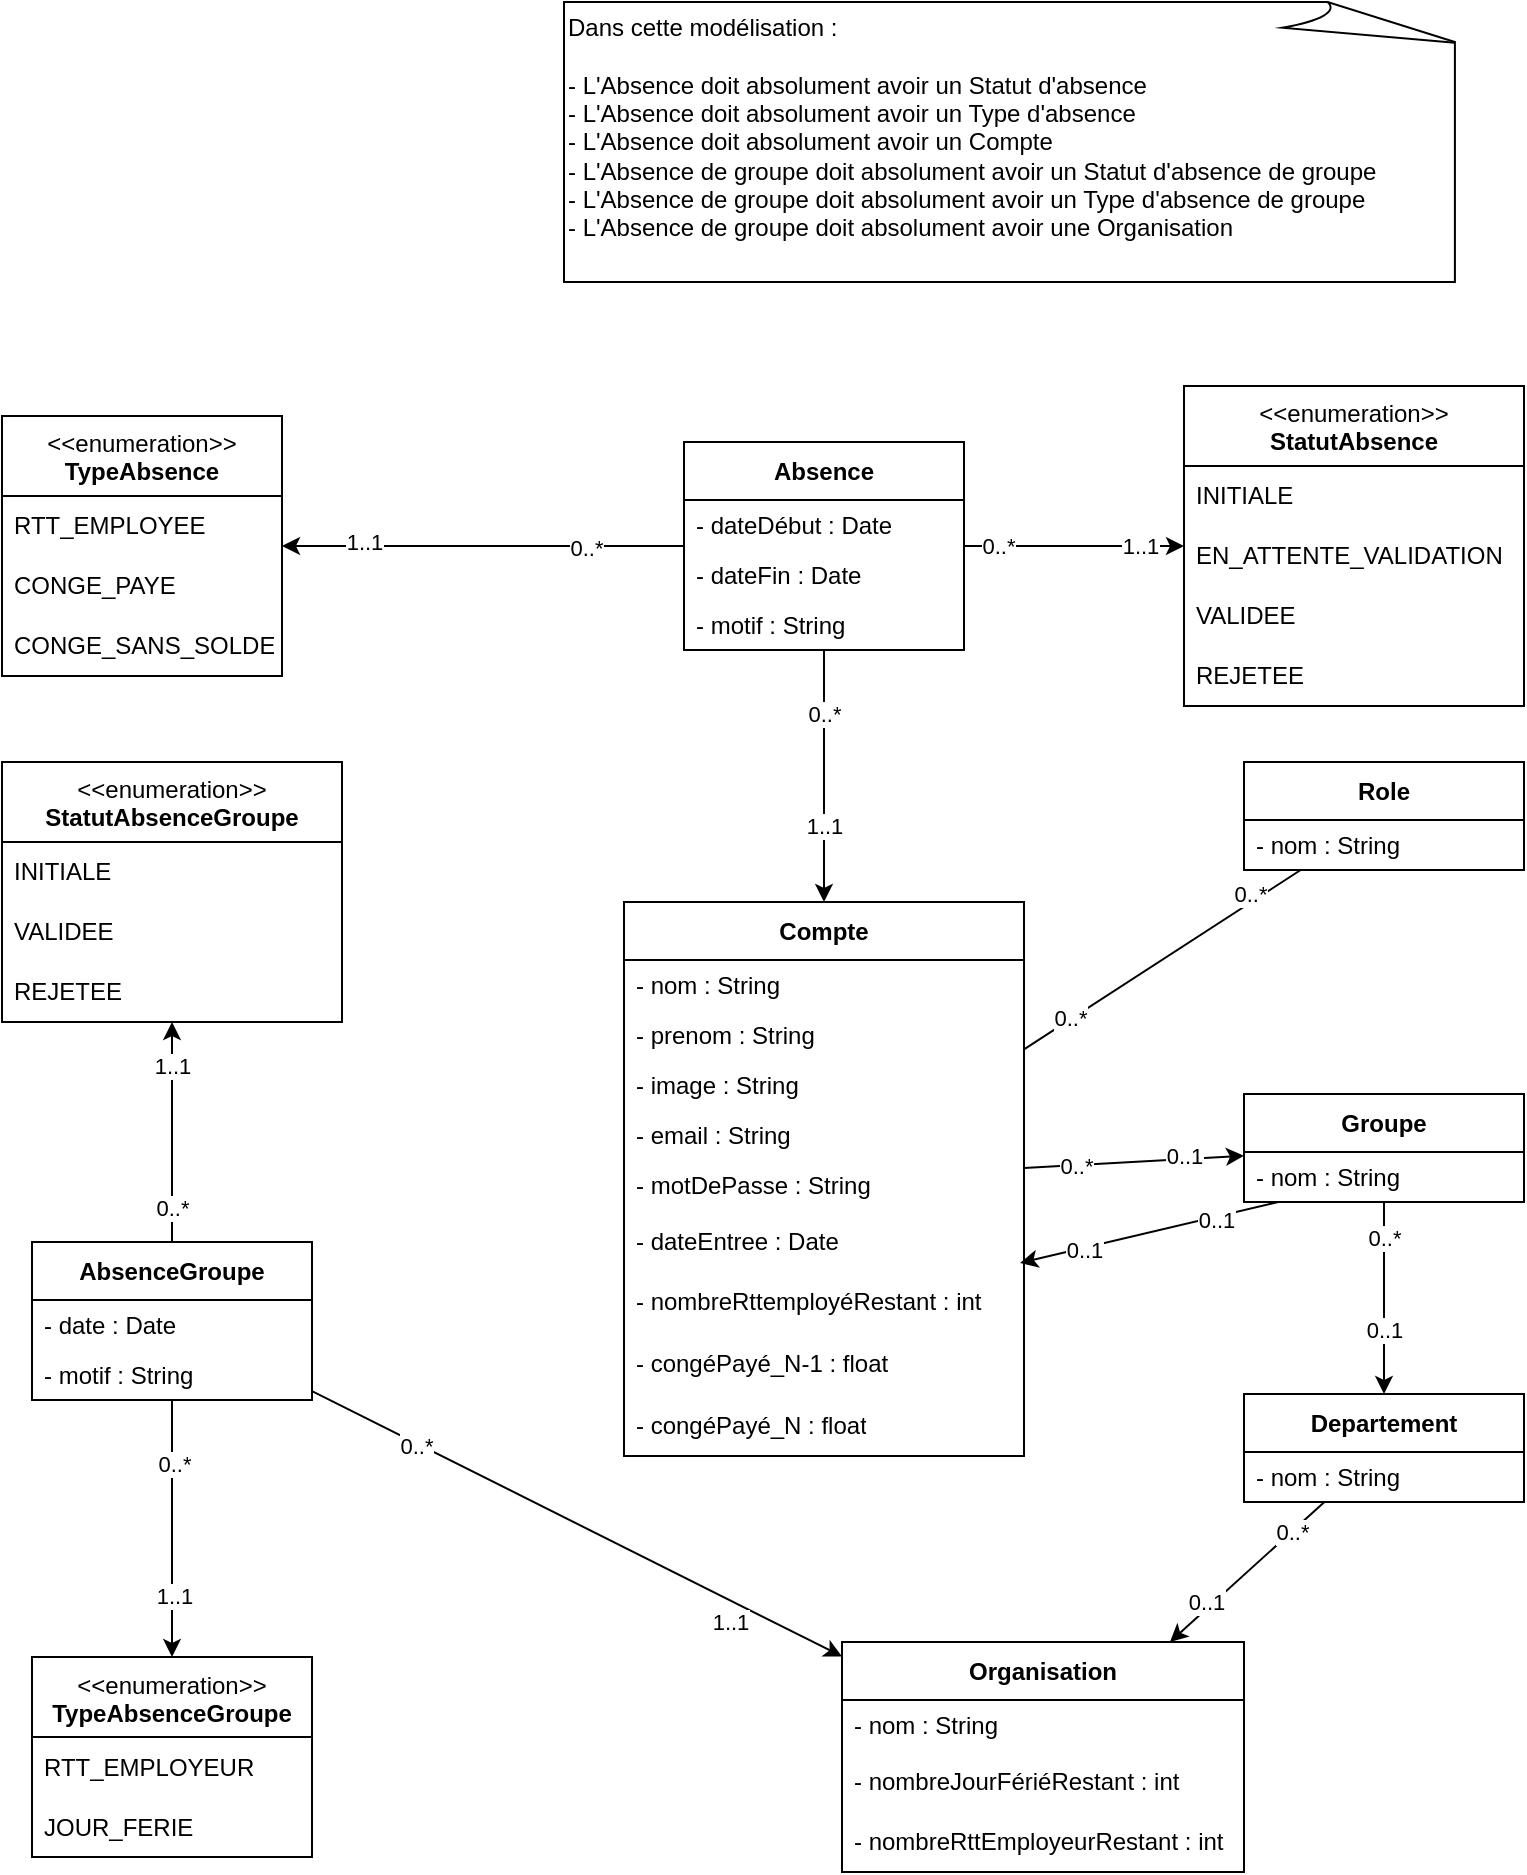 <mxfile version="24.0.4" type="device">
  <diagram name="Page-1" id="GdpQ8QCCqcLm-3y2WRk1">
    <mxGraphModel dx="1434" dy="844" grid="1" gridSize="10" guides="1" tooltips="1" connect="1" arrows="1" fold="1" page="1" pageScale="1" pageWidth="827" pageHeight="1169" math="0" shadow="0">
      <root>
        <mxCell id="0" />
        <mxCell id="1" parent="0" />
        <mxCell id="LfLRc4J-cQUVyY4kK2IP-9" style="rounded=0;orthogonalLoop=1;jettySize=auto;html=1;endArrow=none;endFill=0;" parent="1" source="LfLRc4J-cQUVyY4kK2IP-1" target="LfLRc4J-cQUVyY4kK2IP-6" edge="1">
          <mxGeometry relative="1" as="geometry" />
        </mxCell>
        <mxCell id="LfLRc4J-cQUVyY4kK2IP-13" value="0..*" style="edgeLabel;html=1;align=center;verticalAlign=middle;resizable=0;points=[];" parent="LfLRc4J-cQUVyY4kK2IP-9" vertex="1" connectable="0">
          <mxGeometry x="-0.669" y="1" relative="1" as="geometry">
            <mxPoint as="offset" />
          </mxGeometry>
        </mxCell>
        <mxCell id="LfLRc4J-cQUVyY4kK2IP-14" value="0..*" style="edgeLabel;html=1;align=center;verticalAlign=middle;resizable=0;points=[];" parent="LfLRc4J-cQUVyY4kK2IP-9" vertex="1" connectable="0">
          <mxGeometry x="0.719" y="1" relative="1" as="geometry">
            <mxPoint x="-5" as="offset" />
          </mxGeometry>
        </mxCell>
        <mxCell id="I-WAB1I7mNiSq00kfVB7-53" style="rounded=0;orthogonalLoop=1;jettySize=auto;html=1;endArrow=classic;endFill=1;" parent="1" source="4feSXHJZp7RiM_NK68ZN-1" target="I-WAB1I7mNiSq00kfVB7-45" edge="1">
          <mxGeometry relative="1" as="geometry" />
        </mxCell>
        <mxCell id="I-WAB1I7mNiSq00kfVB7-54" value="0..*" style="edgeLabel;html=1;align=center;verticalAlign=middle;resizable=0;points=[];" parent="I-WAB1I7mNiSq00kfVB7-53" vertex="1" connectable="0">
          <mxGeometry x="-0.577" relative="1" as="geometry">
            <mxPoint as="offset" />
          </mxGeometry>
        </mxCell>
        <mxCell id="I-WAB1I7mNiSq00kfVB7-55" value="0..1" style="edgeLabel;html=1;align=center;verticalAlign=middle;resizable=0;points=[];" parent="I-WAB1I7mNiSq00kfVB7-53" vertex="1" connectable="0">
          <mxGeometry x="0.647" relative="1" as="geometry">
            <mxPoint x="4" y="-8" as="offset" />
          </mxGeometry>
        </mxCell>
        <mxCell id="LfLRc4J-cQUVyY4kK2IP-1" value="Compte" style="swimlane;fontStyle=1;align=center;verticalAlign=middle;childLayout=stackLayout;horizontal=1;startSize=29;horizontalStack=0;resizeParent=1;resizeParentMax=0;resizeLast=0;collapsible=0;marginBottom=0;html=1;whiteSpace=wrap;" parent="1" vertex="1">
          <mxGeometry x="350" y="460" width="200" height="277" as="geometry" />
        </mxCell>
        <mxCell id="LfLRc4J-cQUVyY4kK2IP-3" value="- nom&amp;nbsp;: String" style="text;html=1;strokeColor=none;fillColor=none;align=left;verticalAlign=middle;spacingLeft=4;spacingRight=4;overflow=hidden;rotatable=0;points=[[0,0.5],[1,0.5]];portConstraint=eastwest;whiteSpace=wrap;" parent="LfLRc4J-cQUVyY4kK2IP-1" vertex="1">
          <mxGeometry y="29" width="200" height="25" as="geometry" />
        </mxCell>
        <mxCell id="LfLRc4J-cQUVyY4kK2IP-4" value="- prenom&amp;nbsp;: String" style="text;html=1;strokeColor=none;fillColor=none;align=left;verticalAlign=middle;spacingLeft=4;spacingRight=4;overflow=hidden;rotatable=0;points=[[0,0.5],[1,0.5]];portConstraint=eastwest;whiteSpace=wrap;" parent="LfLRc4J-cQUVyY4kK2IP-1" vertex="1">
          <mxGeometry y="54" width="200" height="25" as="geometry" />
        </mxCell>
        <mxCell id="I-WAB1I7mNiSq00kfVB7-18" value="- image : String" style="text;html=1;strokeColor=none;fillColor=none;align=left;verticalAlign=middle;spacingLeft=4;spacingRight=4;overflow=hidden;rotatable=0;points=[[0,0.5],[1,0.5]];portConstraint=eastwest;whiteSpace=wrap;" parent="LfLRc4J-cQUVyY4kK2IP-1" vertex="1">
          <mxGeometry y="79" width="200" height="25" as="geometry" />
        </mxCell>
        <mxCell id="I-WAB1I7mNiSq00kfVB7-19" value="- email : String" style="text;html=1;strokeColor=none;fillColor=none;align=left;verticalAlign=middle;spacingLeft=4;spacingRight=4;overflow=hidden;rotatable=0;points=[[0,0.5],[1,0.5]];portConstraint=eastwest;whiteSpace=wrap;" parent="LfLRc4J-cQUVyY4kK2IP-1" vertex="1">
          <mxGeometry y="104" width="200" height="25" as="geometry" />
        </mxCell>
        <mxCell id="I-WAB1I7mNiSq00kfVB7-20" value="- motDePasse : String" style="text;html=1;strokeColor=none;fillColor=none;align=left;verticalAlign=middle;spacingLeft=4;spacingRight=4;overflow=hidden;rotatable=0;points=[[0,0.5],[1,0.5]];portConstraint=eastwest;whiteSpace=wrap;" parent="LfLRc4J-cQUVyY4kK2IP-1" vertex="1">
          <mxGeometry y="129" width="200" height="25" as="geometry" />
        </mxCell>
        <mxCell id="4feSXHJZp7RiM_NK68ZN-11" value="- dateEntree : Date" style="text;html=1;strokeColor=none;fillColor=none;align=left;verticalAlign=middle;spacingLeft=4;spacingRight=4;overflow=hidden;rotatable=0;points=[[0,0.5],[1,0.5]];portConstraint=eastwest;whiteSpace=wrap;" parent="LfLRc4J-cQUVyY4kK2IP-1" vertex="1">
          <mxGeometry y="154" width="200" height="31" as="geometry" />
        </mxCell>
        <mxCell id="I-WAB1I7mNiSq00kfVB7-61" value="- nombreRttemployéRestant : int" style="text;html=1;strokeColor=none;fillColor=none;align=left;verticalAlign=middle;spacingLeft=4;spacingRight=4;overflow=hidden;rotatable=0;points=[[0,0.5],[1,0.5]];portConstraint=eastwest;whiteSpace=wrap;" parent="LfLRc4J-cQUVyY4kK2IP-1" vertex="1">
          <mxGeometry y="185" width="200" height="30" as="geometry" />
        </mxCell>
        <mxCell id="I-WAB1I7mNiSq00kfVB7-60" value="- congéPayé_N-1 : float" style="text;html=1;strokeColor=none;fillColor=none;align=left;verticalAlign=middle;spacingLeft=4;spacingRight=4;overflow=hidden;rotatable=0;points=[[0,0.5],[1,0.5]];portConstraint=eastwest;whiteSpace=wrap;" parent="LfLRc4J-cQUVyY4kK2IP-1" vertex="1">
          <mxGeometry y="215" width="200" height="31" as="geometry" />
        </mxCell>
        <mxCell id="DVMsb-vm6rQO4qN8ICwJ-1" value="- congéPayé_N : float" style="text;html=1;strokeColor=none;fillColor=none;align=left;verticalAlign=middle;spacingLeft=4;spacingRight=4;overflow=hidden;rotatable=0;points=[[0,0.5],[1,0.5]];portConstraint=eastwest;whiteSpace=wrap;" vertex="1" parent="LfLRc4J-cQUVyY4kK2IP-1">
          <mxGeometry y="246" width="200" height="31" as="geometry" />
        </mxCell>
        <mxCell id="LfLRc4J-cQUVyY4kK2IP-6" value="Role" style="swimlane;fontStyle=1;align=center;verticalAlign=middle;childLayout=stackLayout;horizontal=1;startSize=29;horizontalStack=0;resizeParent=1;resizeParentMax=0;resizeLast=0;collapsible=0;marginBottom=0;html=1;whiteSpace=wrap;" parent="1" vertex="1">
          <mxGeometry x="660" y="390" width="140" height="54" as="geometry" />
        </mxCell>
        <mxCell id="LfLRc4J-cQUVyY4kK2IP-7" value="- nom&amp;nbsp;: String" style="text;html=1;strokeColor=none;fillColor=none;align=left;verticalAlign=middle;spacingLeft=4;spacingRight=4;overflow=hidden;rotatable=0;points=[[0,0.5],[1,0.5]];portConstraint=eastwest;whiteSpace=wrap;" parent="LfLRc4J-cQUVyY4kK2IP-6" vertex="1">
          <mxGeometry y="29" width="140" height="25" as="geometry" />
        </mxCell>
        <mxCell id="LfLRc4J-cQUVyY4kK2IP-16" value="Dans cette modélisation :&lt;div&gt;&lt;br&gt;&lt;div&gt;- L&#39;Absence doit absolument avoir un Statut d&#39;absence&lt;/div&gt;&lt;div&gt;- L&#39;Absence doit absolument avoir un Type d&#39;absence&lt;/div&gt;&lt;div&gt;- L&#39;Absence doit absolument avoir un Compte&lt;/div&gt;&lt;div&gt;&lt;div&gt;- L&#39;Absence de groupe doit absolument avoir un Statut d&#39;absence de groupe&lt;/div&gt;&lt;div&gt;- L&#39;Absence&amp;nbsp;&lt;span style=&quot;background-color: initial;&quot;&gt;de groupe&lt;/span&gt;&lt;span style=&quot;background-color: initial;&quot;&gt;&amp;nbsp;doit absolument avoir un Type d&#39;absence&amp;nbsp;&lt;/span&gt;&lt;span style=&quot;background-color: initial;&quot;&gt;de groupe&lt;/span&gt;&lt;/div&gt;&lt;div&gt;- L&#39;Absence&amp;nbsp;&lt;span style=&quot;background-color: initial;&quot;&gt;de groupe&lt;/span&gt;&lt;span style=&quot;background-color: initial;&quot;&gt;&amp;nbsp;doit absolument avoir une Organisation&lt;/span&gt;&lt;/div&gt;&lt;/div&gt;&lt;/div&gt;&lt;div&gt;&lt;br&gt;&lt;/div&gt;" style="whiteSpace=wrap;html=1;shape=mxgraph.basic.document;align=left;" parent="1" vertex="1">
          <mxGeometry x="320" y="10" width="450" height="140" as="geometry" />
        </mxCell>
        <mxCell id="I-WAB1I7mNiSq00kfVB7-10" style="rounded=0;orthogonalLoop=1;jettySize=auto;html=1;endArrow=classic;endFill=1;" parent="1" source="I-WAB1I7mNiSq00kfVB7-1" target="BqRvHFFIeFbXiYeZG0hF-3" edge="1">
          <mxGeometry relative="1" as="geometry" />
        </mxCell>
        <mxCell id="I-WAB1I7mNiSq00kfVB7-16" value="0..*" style="edgeLabel;html=1;align=center;verticalAlign=middle;resizable=0;points=[];" parent="I-WAB1I7mNiSq00kfVB7-10" vertex="1" connectable="0">
          <mxGeometry x="-0.511" y="1" relative="1" as="geometry">
            <mxPoint as="offset" />
          </mxGeometry>
        </mxCell>
        <mxCell id="I-WAB1I7mNiSq00kfVB7-17" value="1..1" style="edgeLabel;html=1;align=center;verticalAlign=middle;resizable=0;points=[];" parent="I-WAB1I7mNiSq00kfVB7-10" vertex="1" connectable="0">
          <mxGeometry x="0.715" y="2" relative="1" as="geometry">
            <mxPoint x="12" y="-4" as="offset" />
          </mxGeometry>
        </mxCell>
        <mxCell id="I-WAB1I7mNiSq00kfVB7-13" style="rounded=0;orthogonalLoop=1;jettySize=auto;html=1;endArrow=classic;endFill=1;" parent="1" source="I-WAB1I7mNiSq00kfVB7-1" target="BqRvHFFIeFbXiYeZG0hF-1" edge="1">
          <mxGeometry relative="1" as="geometry" />
        </mxCell>
        <mxCell id="I-WAB1I7mNiSq00kfVB7-14" value="1..1" style="edgeLabel;html=1;align=center;verticalAlign=middle;resizable=0;points=[];" parent="I-WAB1I7mNiSq00kfVB7-13" vertex="1" connectable="0">
          <mxGeometry x="0.604" relative="1" as="geometry">
            <mxPoint as="offset" />
          </mxGeometry>
        </mxCell>
        <mxCell id="I-WAB1I7mNiSq00kfVB7-15" value="0..*" style="edgeLabel;html=1;align=center;verticalAlign=middle;resizable=0;points=[];" parent="I-WAB1I7mNiSq00kfVB7-13" vertex="1" connectable="0">
          <mxGeometry x="-0.688" relative="1" as="geometry">
            <mxPoint as="offset" />
          </mxGeometry>
        </mxCell>
        <mxCell id="I-WAB1I7mNiSq00kfVB7-40" style="rounded=0;orthogonalLoop=1;jettySize=auto;html=1;endArrow=classic;endFill=1;startArrow=none;startFill=0;" parent="1" source="I-WAB1I7mNiSq00kfVB7-1" target="LfLRc4J-cQUVyY4kK2IP-1" edge="1">
          <mxGeometry relative="1" as="geometry" />
        </mxCell>
        <mxCell id="I-WAB1I7mNiSq00kfVB7-41" value="0..*" style="edgeLabel;html=1;align=center;verticalAlign=middle;resizable=0;points=[];" parent="I-WAB1I7mNiSq00kfVB7-40" vertex="1" connectable="0">
          <mxGeometry x="-0.612" relative="1" as="geometry">
            <mxPoint y="7" as="offset" />
          </mxGeometry>
        </mxCell>
        <mxCell id="I-WAB1I7mNiSq00kfVB7-42" value="1..1" style="edgeLabel;html=1;align=center;verticalAlign=middle;resizable=0;points=[];" parent="I-WAB1I7mNiSq00kfVB7-40" vertex="1" connectable="0">
          <mxGeometry x="0.582" relative="1" as="geometry">
            <mxPoint y="-12" as="offset" />
          </mxGeometry>
        </mxCell>
        <mxCell id="I-WAB1I7mNiSq00kfVB7-1" value="Absence" style="swimlane;fontStyle=1;align=center;verticalAlign=middle;childLayout=stackLayout;horizontal=1;startSize=29;horizontalStack=0;resizeParent=1;resizeParentMax=0;resizeLast=0;collapsible=0;marginBottom=0;html=1;whiteSpace=wrap;" parent="1" vertex="1">
          <mxGeometry x="380" y="230" width="140" height="104" as="geometry" />
        </mxCell>
        <mxCell id="I-WAB1I7mNiSq00kfVB7-2" value="- dateDébut : Date" style="text;html=1;strokeColor=none;fillColor=none;align=left;verticalAlign=middle;spacingLeft=4;spacingRight=4;overflow=hidden;rotatable=0;points=[[0,0.5],[1,0.5]];portConstraint=eastwest;whiteSpace=wrap;" parent="I-WAB1I7mNiSq00kfVB7-1" vertex="1">
          <mxGeometry y="29" width="140" height="25" as="geometry" />
        </mxCell>
        <mxCell id="I-WAB1I7mNiSq00kfVB7-3" value="- dateFin : Date" style="text;html=1;strokeColor=none;fillColor=none;align=left;verticalAlign=middle;spacingLeft=4;spacingRight=4;overflow=hidden;rotatable=0;points=[[0,0.5],[1,0.5]];portConstraint=eastwest;whiteSpace=wrap;" parent="I-WAB1I7mNiSq00kfVB7-1" vertex="1">
          <mxGeometry y="54" width="140" height="25" as="geometry" />
        </mxCell>
        <mxCell id="I-WAB1I7mNiSq00kfVB7-5" value="- motif&amp;nbsp;: String" style="text;html=1;strokeColor=none;fillColor=none;align=left;verticalAlign=middle;spacingLeft=4;spacingRight=4;overflow=hidden;rotatable=0;points=[[0,0.5],[1,0.5]];portConstraint=eastwest;whiteSpace=wrap;" parent="I-WAB1I7mNiSq00kfVB7-1" vertex="1">
          <mxGeometry y="79" width="140" height="25" as="geometry" />
        </mxCell>
        <mxCell id="I-WAB1I7mNiSq00kfVB7-24" style="rounded=0;orthogonalLoop=1;jettySize=auto;html=1;endArrow=classic;endFill=1;" parent="1" source="I-WAB1I7mNiSq00kfVB7-30" target="BqRvHFFIeFbXiYeZG0hF-8" edge="1">
          <mxGeometry relative="1" as="geometry" />
        </mxCell>
        <mxCell id="I-WAB1I7mNiSq00kfVB7-25" value="0..*" style="edgeLabel;html=1;align=center;verticalAlign=middle;resizable=0;points=[];" parent="I-WAB1I7mNiSq00kfVB7-24" vertex="1" connectable="0">
          <mxGeometry x="-0.511" y="1" relative="1" as="geometry">
            <mxPoint as="offset" />
          </mxGeometry>
        </mxCell>
        <mxCell id="I-WAB1I7mNiSq00kfVB7-26" value="1..1" style="edgeLabel;html=1;align=center;verticalAlign=middle;resizable=0;points=[];" parent="I-WAB1I7mNiSq00kfVB7-24" vertex="1" connectable="0">
          <mxGeometry x="0.715" y="2" relative="1" as="geometry">
            <mxPoint x="-1" y="-12" as="offset" />
          </mxGeometry>
        </mxCell>
        <mxCell id="I-WAB1I7mNiSq00kfVB7-27" style="rounded=0;orthogonalLoop=1;jettySize=auto;html=1;endArrow=classic;endFill=1;" parent="1" source="I-WAB1I7mNiSq00kfVB7-30" target="BqRvHFFIeFbXiYeZG0hF-13" edge="1">
          <mxGeometry relative="1" as="geometry" />
        </mxCell>
        <mxCell id="I-WAB1I7mNiSq00kfVB7-28" value="1..1" style="edgeLabel;html=1;align=center;verticalAlign=middle;resizable=0;points=[];" parent="I-WAB1I7mNiSq00kfVB7-27" vertex="1" connectable="0">
          <mxGeometry x="0.604" relative="1" as="geometry">
            <mxPoint as="offset" />
          </mxGeometry>
        </mxCell>
        <mxCell id="I-WAB1I7mNiSq00kfVB7-29" value="0..*" style="edgeLabel;html=1;align=center;verticalAlign=middle;resizable=0;points=[];" parent="I-WAB1I7mNiSq00kfVB7-27" vertex="1" connectable="0">
          <mxGeometry x="-0.688" relative="1" as="geometry">
            <mxPoint as="offset" />
          </mxGeometry>
        </mxCell>
        <mxCell id="I-WAB1I7mNiSq00kfVB7-30" value="AbsenceGroupe" style="swimlane;fontStyle=1;align=center;verticalAlign=middle;childLayout=stackLayout;horizontal=1;startSize=29;horizontalStack=0;resizeParent=1;resizeParentMax=0;resizeLast=0;collapsible=0;marginBottom=0;html=1;whiteSpace=wrap;" parent="1" vertex="1">
          <mxGeometry x="54" y="630" width="140" height="79" as="geometry" />
        </mxCell>
        <mxCell id="I-WAB1I7mNiSq00kfVB7-31" value="- date : Date" style="text;html=1;strokeColor=none;fillColor=none;align=left;verticalAlign=middle;spacingLeft=4;spacingRight=4;overflow=hidden;rotatable=0;points=[[0,0.5],[1,0.5]];portConstraint=eastwest;whiteSpace=wrap;" parent="I-WAB1I7mNiSq00kfVB7-30" vertex="1">
          <mxGeometry y="29" width="140" height="25" as="geometry" />
        </mxCell>
        <mxCell id="I-WAB1I7mNiSq00kfVB7-33" value="- motif : String" style="text;html=1;strokeColor=none;fillColor=none;align=left;verticalAlign=middle;spacingLeft=4;spacingRight=4;overflow=hidden;rotatable=0;points=[[0,0.5],[1,0.5]];portConstraint=eastwest;whiteSpace=wrap;" parent="I-WAB1I7mNiSq00kfVB7-30" vertex="1">
          <mxGeometry y="54" width="140" height="25" as="geometry" />
        </mxCell>
        <mxCell id="I-WAB1I7mNiSq00kfVB7-56" style="rounded=0;orthogonalLoop=1;jettySize=auto;html=1;endArrow=none;endFill=0;startArrow=classic;startFill=1;" parent="1" source="I-WAB1I7mNiSq00kfVB7-45" target="I-WAB1I7mNiSq00kfVB7-30" edge="1">
          <mxGeometry relative="1" as="geometry" />
        </mxCell>
        <mxCell id="I-WAB1I7mNiSq00kfVB7-57" value="1..1" style="edgeLabel;html=1;align=center;verticalAlign=middle;resizable=0;points=[];" parent="I-WAB1I7mNiSq00kfVB7-56" vertex="1" connectable="0">
          <mxGeometry x="-0.579" y="1" relative="1" as="geometry">
            <mxPoint y="10" as="offset" />
          </mxGeometry>
        </mxCell>
        <mxCell id="I-WAB1I7mNiSq00kfVB7-58" value="0..*" style="edgeLabel;html=1;align=center;verticalAlign=middle;resizable=0;points=[];" parent="I-WAB1I7mNiSq00kfVB7-56" vertex="1" connectable="0">
          <mxGeometry x="0.605" y="1" relative="1" as="geometry">
            <mxPoint as="offset" />
          </mxGeometry>
        </mxCell>
        <mxCell id="I-WAB1I7mNiSq00kfVB7-45" value="Organisation" style="swimlane;fontStyle=1;align=center;verticalAlign=middle;childLayout=stackLayout;horizontal=1;startSize=29;horizontalStack=0;resizeParent=1;resizeParentMax=0;resizeLast=0;collapsible=0;marginBottom=0;html=1;whiteSpace=wrap;" parent="1" vertex="1">
          <mxGeometry x="459" y="830" width="201" height="115" as="geometry" />
        </mxCell>
        <mxCell id="I-WAB1I7mNiSq00kfVB7-46" value="- nom : String" style="text;html=1;strokeColor=none;fillColor=none;align=left;verticalAlign=middle;spacingLeft=4;spacingRight=4;overflow=hidden;rotatable=0;points=[[0,0.5],[1,0.5]];portConstraint=eastwest;whiteSpace=wrap;" parent="I-WAB1I7mNiSq00kfVB7-45" vertex="1">
          <mxGeometry y="29" width="201" height="25" as="geometry" />
        </mxCell>
        <mxCell id="I-WAB1I7mNiSq00kfVB7-66" value="- nombreJourFériéRestant : int" style="text;html=1;strokeColor=none;fillColor=none;align=left;verticalAlign=middle;spacingLeft=4;spacingRight=4;overflow=hidden;rotatable=0;points=[[0,0.5],[1,0.5]];portConstraint=eastwest;whiteSpace=wrap;" parent="I-WAB1I7mNiSq00kfVB7-45" vertex="1">
          <mxGeometry y="54" width="201" height="31" as="geometry" />
        </mxCell>
        <mxCell id="I-WAB1I7mNiSq00kfVB7-67" value="- nombreRttEmployeurRestant : int" style="text;html=1;strokeColor=none;fillColor=none;align=left;verticalAlign=middle;spacingLeft=4;spacingRight=4;overflow=hidden;rotatable=0;points=[[0,0.5],[1,0.5]];portConstraint=eastwest;whiteSpace=wrap;" parent="I-WAB1I7mNiSq00kfVB7-45" vertex="1">
          <mxGeometry y="85" width="201" height="30" as="geometry" />
        </mxCell>
        <mxCell id="I-WAB1I7mNiSq00kfVB7-50" style="rounded=0;orthogonalLoop=1;jettySize=auto;html=1;endArrow=none;endFill=0;startArrow=classic;startFill=1;" parent="1" source="I-WAB1I7mNiSq00kfVB7-47" target="LfLRc4J-cQUVyY4kK2IP-1" edge="1">
          <mxGeometry relative="1" as="geometry" />
        </mxCell>
        <mxCell id="I-WAB1I7mNiSq00kfVB7-51" value="0..*" style="edgeLabel;html=1;align=center;verticalAlign=middle;resizable=0;points=[];" parent="I-WAB1I7mNiSq00kfVB7-50" vertex="1" connectable="0">
          <mxGeometry x="0.527" relative="1" as="geometry">
            <mxPoint as="offset" />
          </mxGeometry>
        </mxCell>
        <mxCell id="I-WAB1I7mNiSq00kfVB7-52" value="0..1" style="edgeLabel;html=1;align=center;verticalAlign=middle;resizable=0;points=[];" parent="I-WAB1I7mNiSq00kfVB7-50" vertex="1" connectable="0">
          <mxGeometry x="-0.654" y="-1" relative="1" as="geometry">
            <mxPoint x="-11" as="offset" />
          </mxGeometry>
        </mxCell>
        <mxCell id="4feSXHJZp7RiM_NK68ZN-3" style="rounded=0;orthogonalLoop=1;jettySize=auto;html=1;" parent="1" source="I-WAB1I7mNiSq00kfVB7-47" target="4feSXHJZp7RiM_NK68ZN-1" edge="1">
          <mxGeometry relative="1" as="geometry" />
        </mxCell>
        <mxCell id="4feSXHJZp7RiM_NK68ZN-4" value="0..1" style="edgeLabel;html=1;align=center;verticalAlign=middle;resizable=0;points=[];" parent="4feSXHJZp7RiM_NK68ZN-3" vertex="1" connectable="0">
          <mxGeometry x="0.333" relative="1" as="geometry">
            <mxPoint as="offset" />
          </mxGeometry>
        </mxCell>
        <mxCell id="4feSXHJZp7RiM_NK68ZN-5" value="0..*" style="edgeLabel;html=1;align=center;verticalAlign=middle;resizable=0;points=[];" parent="4feSXHJZp7RiM_NK68ZN-3" vertex="1" connectable="0">
          <mxGeometry x="-0.636" relative="1" as="geometry">
            <mxPoint as="offset" />
          </mxGeometry>
        </mxCell>
        <mxCell id="I-WAB1I7mNiSq00kfVB7-47" value="Groupe" style="swimlane;fontStyle=1;align=center;verticalAlign=middle;childLayout=stackLayout;horizontal=1;startSize=29;horizontalStack=0;resizeParent=1;resizeParentMax=0;resizeLast=0;collapsible=0;marginBottom=0;html=1;whiteSpace=wrap;" parent="1" vertex="1">
          <mxGeometry x="660" y="556" width="140" height="54" as="geometry" />
        </mxCell>
        <mxCell id="I-WAB1I7mNiSq00kfVB7-48" value="- nom&amp;nbsp;: String" style="text;html=1;strokeColor=none;fillColor=none;align=left;verticalAlign=middle;spacingLeft=4;spacingRight=4;overflow=hidden;rotatable=0;points=[[0,0.5],[1,0.5]];portConstraint=eastwest;whiteSpace=wrap;" parent="I-WAB1I7mNiSq00kfVB7-47" vertex="1">
          <mxGeometry y="29" width="140" height="25" as="geometry" />
        </mxCell>
        <mxCell id="BqRvHFFIeFbXiYeZG0hF-1" value="&amp;lt;&amp;lt;enumeration&amp;gt;&amp;gt;&lt;br&gt;&lt;span style=&quot;font-weight: 700;&quot;&gt;StatutAbsence&lt;/span&gt;" style="swimlane;fontStyle=0;align=center;verticalAlign=top;childLayout=stackLayout;horizontal=1;startSize=40;horizontalStack=0;resizeParent=1;resizeParentMax=0;resizeLast=0;collapsible=0;marginBottom=0;html=1;whiteSpace=wrap;" parent="1" vertex="1">
          <mxGeometry x="630" y="202" width="170" height="160" as="geometry" />
        </mxCell>
        <mxCell id="BqRvHFFIeFbXiYeZG0hF-2" value="INITIALE" style="text;html=1;strokeColor=none;fillColor=none;align=left;verticalAlign=middle;spacingLeft=4;spacingRight=4;overflow=hidden;rotatable=0;points=[[0,0.5],[1,0.5]];portConstraint=eastwest;whiteSpace=wrap;" parent="BqRvHFFIeFbXiYeZG0hF-1" vertex="1">
          <mxGeometry y="40" width="170" height="30" as="geometry" />
        </mxCell>
        <mxCell id="BqRvHFFIeFbXiYeZG0hF-10" value="EN_ATTENTE_VALIDATION" style="text;html=1;strokeColor=none;fillColor=none;align=left;verticalAlign=middle;spacingLeft=4;spacingRight=4;overflow=hidden;rotatable=0;points=[[0,0.5],[1,0.5]];portConstraint=eastwest;whiteSpace=wrap;" parent="BqRvHFFIeFbXiYeZG0hF-1" vertex="1">
          <mxGeometry y="70" width="170" height="30" as="geometry" />
        </mxCell>
        <mxCell id="BqRvHFFIeFbXiYeZG0hF-11" value="VALIDEE" style="text;html=1;strokeColor=none;fillColor=none;align=left;verticalAlign=middle;spacingLeft=4;spacingRight=4;overflow=hidden;rotatable=0;points=[[0,0.5],[1,0.5]];portConstraint=eastwest;whiteSpace=wrap;" parent="BqRvHFFIeFbXiYeZG0hF-1" vertex="1">
          <mxGeometry y="100" width="170" height="30" as="geometry" />
        </mxCell>
        <mxCell id="BqRvHFFIeFbXiYeZG0hF-12" value="REJETEE" style="text;html=1;strokeColor=none;fillColor=none;align=left;verticalAlign=middle;spacingLeft=4;spacingRight=4;overflow=hidden;rotatable=0;points=[[0,0.5],[1,0.5]];portConstraint=eastwest;whiteSpace=wrap;" parent="BqRvHFFIeFbXiYeZG0hF-1" vertex="1">
          <mxGeometry y="130" width="170" height="30" as="geometry" />
        </mxCell>
        <mxCell id="BqRvHFFIeFbXiYeZG0hF-3" value="&amp;lt;&amp;lt;enumeration&amp;gt;&amp;gt;&lt;br&gt;&lt;span style=&quot;font-weight: 700;&quot;&gt;TypeAbsence&lt;/span&gt;" style="swimlane;fontStyle=0;align=center;verticalAlign=top;childLayout=stackLayout;horizontal=1;startSize=40;horizontalStack=0;resizeParent=1;resizeParentMax=0;resizeLast=0;collapsible=0;marginBottom=0;html=1;whiteSpace=wrap;" parent="1" vertex="1">
          <mxGeometry x="39" y="217" width="140" height="130" as="geometry" />
        </mxCell>
        <mxCell id="BqRvHFFIeFbXiYeZG0hF-4" value="RTT_EMPLOYEE" style="text;html=1;strokeColor=none;fillColor=none;align=left;verticalAlign=middle;spacingLeft=4;spacingRight=4;overflow=hidden;rotatable=0;points=[[0,0.5],[1,0.5]];portConstraint=eastwest;whiteSpace=wrap;" parent="BqRvHFFIeFbXiYeZG0hF-3" vertex="1">
          <mxGeometry y="40" width="140" height="30" as="geometry" />
        </mxCell>
        <mxCell id="BqRvHFFIeFbXiYeZG0hF-18" value="CONGE_PAYE" style="text;html=1;strokeColor=none;fillColor=none;align=left;verticalAlign=middle;spacingLeft=4;spacingRight=4;overflow=hidden;rotatable=0;points=[[0,0.5],[1,0.5]];portConstraint=eastwest;whiteSpace=wrap;" parent="BqRvHFFIeFbXiYeZG0hF-3" vertex="1">
          <mxGeometry y="70" width="140" height="30" as="geometry" />
        </mxCell>
        <mxCell id="BqRvHFFIeFbXiYeZG0hF-19" value="CONGE_SANS_SOLDE" style="text;html=1;strokeColor=none;fillColor=none;align=left;verticalAlign=middle;spacingLeft=4;spacingRight=4;overflow=hidden;rotatable=0;points=[[0,0.5],[1,0.5]];portConstraint=eastwest;whiteSpace=wrap;" parent="BqRvHFFIeFbXiYeZG0hF-3" vertex="1">
          <mxGeometry y="100" width="140" height="30" as="geometry" />
        </mxCell>
        <mxCell id="BqRvHFFIeFbXiYeZG0hF-8" value="&amp;lt;&amp;lt;enumeration&amp;gt;&amp;gt;&lt;br&gt;&lt;span style=&quot;font-weight: 700;&quot;&gt;TypeAbsenceGroupe&lt;/span&gt;" style="swimlane;fontStyle=0;align=center;verticalAlign=top;childLayout=stackLayout;horizontal=1;startSize=40;horizontalStack=0;resizeParent=1;resizeParentMax=0;resizeLast=0;collapsible=0;marginBottom=0;html=1;whiteSpace=wrap;" parent="1" vertex="1">
          <mxGeometry x="54" y="837.5" width="140" height="100" as="geometry" />
        </mxCell>
        <mxCell id="BqRvHFFIeFbXiYeZG0hF-9" value="RTT_EMPLOYEUR" style="text;html=1;strokeColor=none;fillColor=none;align=left;verticalAlign=middle;spacingLeft=4;spacingRight=4;overflow=hidden;rotatable=0;points=[[0,0.5],[1,0.5]];portConstraint=eastwest;whiteSpace=wrap;" parent="BqRvHFFIeFbXiYeZG0hF-8" vertex="1">
          <mxGeometry y="40" width="140" height="30" as="geometry" />
        </mxCell>
        <mxCell id="BqRvHFFIeFbXiYeZG0hF-20" value="JOUR_FERIE" style="text;html=1;strokeColor=none;fillColor=none;align=left;verticalAlign=middle;spacingLeft=4;spacingRight=4;overflow=hidden;rotatable=0;points=[[0,0.5],[1,0.5]];portConstraint=eastwest;whiteSpace=wrap;" parent="BqRvHFFIeFbXiYeZG0hF-8" vertex="1">
          <mxGeometry y="70" width="140" height="30" as="geometry" />
        </mxCell>
        <mxCell id="BqRvHFFIeFbXiYeZG0hF-13" value="&amp;lt;&amp;lt;enumeration&amp;gt;&amp;gt;&lt;br&gt;&lt;span style=&quot;font-weight: 700;&quot;&gt;StatutAbsenceGroupe&lt;/span&gt;" style="swimlane;fontStyle=0;align=center;verticalAlign=top;childLayout=stackLayout;horizontal=1;startSize=40;horizontalStack=0;resizeParent=1;resizeParentMax=0;resizeLast=0;collapsible=0;marginBottom=0;html=1;whiteSpace=wrap;" parent="1" vertex="1">
          <mxGeometry x="39" y="390" width="170" height="130" as="geometry" />
        </mxCell>
        <mxCell id="BqRvHFFIeFbXiYeZG0hF-14" value="INITIALE" style="text;html=1;strokeColor=none;fillColor=none;align=left;verticalAlign=middle;spacingLeft=4;spacingRight=4;overflow=hidden;rotatable=0;points=[[0,0.5],[1,0.5]];portConstraint=eastwest;whiteSpace=wrap;" parent="BqRvHFFIeFbXiYeZG0hF-13" vertex="1">
          <mxGeometry y="40" width="170" height="30" as="geometry" />
        </mxCell>
        <mxCell id="BqRvHFFIeFbXiYeZG0hF-16" value="VALIDEE" style="text;html=1;strokeColor=none;fillColor=none;align=left;verticalAlign=middle;spacingLeft=4;spacingRight=4;overflow=hidden;rotatable=0;points=[[0,0.5],[1,0.5]];portConstraint=eastwest;whiteSpace=wrap;" parent="BqRvHFFIeFbXiYeZG0hF-13" vertex="1">
          <mxGeometry y="70" width="170" height="30" as="geometry" />
        </mxCell>
        <mxCell id="BqRvHFFIeFbXiYeZG0hF-17" value="REJETEE" style="text;html=1;strokeColor=none;fillColor=none;align=left;verticalAlign=middle;spacingLeft=4;spacingRight=4;overflow=hidden;rotatable=0;points=[[0,0.5],[1,0.5]];portConstraint=eastwest;whiteSpace=wrap;" parent="BqRvHFFIeFbXiYeZG0hF-13" vertex="1">
          <mxGeometry y="100" width="170" height="30" as="geometry" />
        </mxCell>
        <mxCell id="4feSXHJZp7RiM_NK68ZN-1" value="Departement" style="swimlane;fontStyle=1;align=center;verticalAlign=middle;childLayout=stackLayout;horizontal=1;startSize=29;horizontalStack=0;resizeParent=1;resizeParentMax=0;resizeLast=0;collapsible=0;marginBottom=0;html=1;whiteSpace=wrap;" parent="1" vertex="1">
          <mxGeometry x="660" y="706" width="140" height="54" as="geometry" />
        </mxCell>
        <mxCell id="4feSXHJZp7RiM_NK68ZN-2" value="- nom&amp;nbsp;: String" style="text;html=1;strokeColor=none;fillColor=none;align=left;verticalAlign=middle;spacingLeft=4;spacingRight=4;overflow=hidden;rotatable=0;points=[[0,0.5],[1,0.5]];portConstraint=eastwest;whiteSpace=wrap;" parent="4feSXHJZp7RiM_NK68ZN-1" vertex="1">
          <mxGeometry y="29" width="140" height="25" as="geometry" />
        </mxCell>
        <mxCell id="4feSXHJZp7RiM_NK68ZN-8" style="rounded=0;orthogonalLoop=1;jettySize=auto;html=1;entryX=0.99;entryY=-0.15;entryDx=0;entryDy=0;entryPerimeter=0;" parent="1" source="I-WAB1I7mNiSq00kfVB7-48" target="I-WAB1I7mNiSq00kfVB7-61" edge="1">
          <mxGeometry relative="1" as="geometry" />
        </mxCell>
        <mxCell id="4feSXHJZp7RiM_NK68ZN-9" value="0..1" style="edgeLabel;html=1;align=center;verticalAlign=middle;resizable=0;points=[];" parent="4feSXHJZp7RiM_NK68ZN-8" vertex="1" connectable="0">
          <mxGeometry x="0.519" y="1" relative="1" as="geometry">
            <mxPoint as="offset" />
          </mxGeometry>
        </mxCell>
        <mxCell id="4feSXHJZp7RiM_NK68ZN-10" value="0..1" style="edgeLabel;html=1;align=center;verticalAlign=middle;resizable=0;points=[];" parent="4feSXHJZp7RiM_NK68ZN-8" vertex="1" connectable="0">
          <mxGeometry x="-0.517" y="1" relative="1" as="geometry">
            <mxPoint as="offset" />
          </mxGeometry>
        </mxCell>
      </root>
    </mxGraphModel>
  </diagram>
</mxfile>
